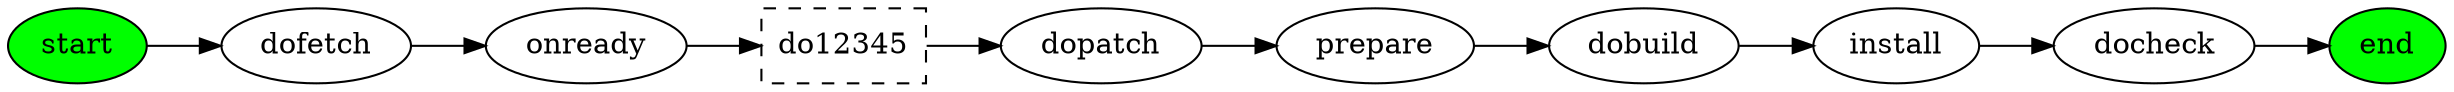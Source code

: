 digraph {
    rankdir="LR"
    start -> dofetch -> onready -> do12345 -> dopatch -> prepare -> dobuild -> install -> docheck -> end
    do12345 [shape="box"; style="dashed"];
    start [fillcolor="green";style=filled]
    end [fillcolor="green";style=filled]
}

